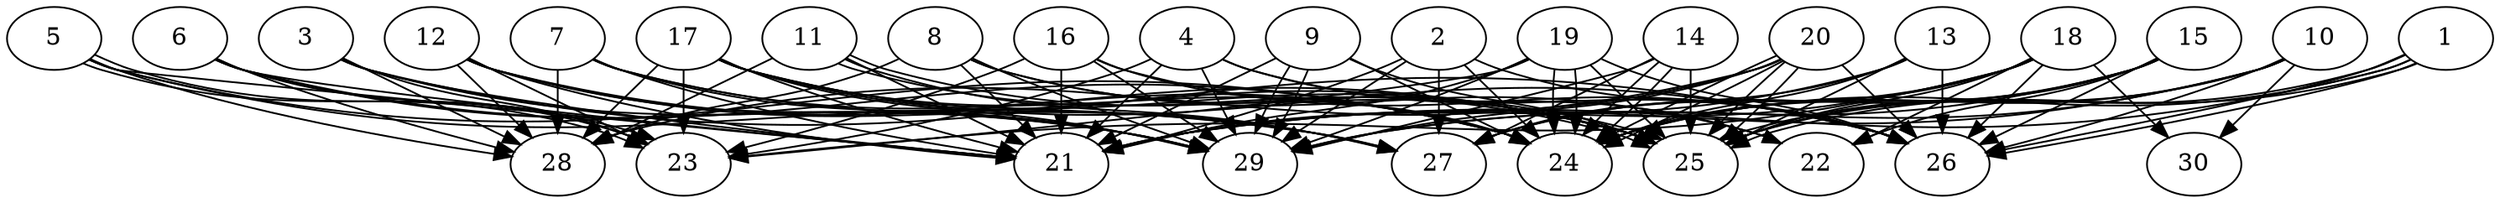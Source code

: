 // DAG automatically generated by daggen at Thu Oct  3 14:04:19 2019
// ./daggen --dot -n 30 --ccr 0.5 --fat 0.9 --regular 0.9 --density 0.9 --mindata 5242880 --maxdata 52428800 
digraph G {
  1 [size="38686720", alpha="0.14", expect_size="19343360"] 
  1 -> 21 [size ="19343360"]
  1 -> 24 [size ="19343360"]
  1 -> 25 [size ="19343360"]
  1 -> 25 [size ="19343360"]
  1 -> 26 [size ="19343360"]
  1 -> 26 [size ="19343360"]
  2 [size="92911616", alpha="0.10", expect_size="46455808"] 
  2 -> 21 [size ="46455808"]
  2 -> 24 [size ="46455808"]
  2 -> 26 [size ="46455808"]
  2 -> 27 [size ="46455808"]
  2 -> 29 [size ="46455808"]
  3 [size="57249792", alpha="0.19", expect_size="28624896"] 
  3 -> 21 [size ="28624896"]
  3 -> 23 [size ="28624896"]
  3 -> 26 [size ="28624896"]
  3 -> 28 [size ="28624896"]
  3 -> 29 [size ="28624896"]
  4 [size="44818432", alpha="0.18", expect_size="22409216"] 
  4 -> 21 [size ="22409216"]
  4 -> 22 [size ="22409216"]
  4 -> 23 [size ="22409216"]
  4 -> 26 [size ="22409216"]
  4 -> 29 [size ="22409216"]
  5 [size="34912256", alpha="0.07", expect_size="17456128"] 
  5 -> 21 [size ="17456128"]
  5 -> 23 [size ="17456128"]
  5 -> 23 [size ="17456128"]
  5 -> 24 [size ="17456128"]
  5 -> 27 [size ="17456128"]
  5 -> 28 [size ="17456128"]
  6 [size="96143360", alpha="0.20", expect_size="48071680"] 
  6 -> 21 [size ="48071680"]
  6 -> 23 [size ="48071680"]
  6 -> 24 [size ="48071680"]
  6 -> 28 [size ="48071680"]
  6 -> 29 [size ="48071680"]
  7 [size="19857408", alpha="0.17", expect_size="9928704"] 
  7 -> 21 [size ="9928704"]
  7 -> 24 [size ="9928704"]
  7 -> 25 [size ="9928704"]
  7 -> 28 [size ="9928704"]
  7 -> 29 [size ="9928704"]
  8 [size="68698112", alpha="0.05", expect_size="34349056"] 
  8 -> 21 [size ="34349056"]
  8 -> 22 [size ="34349056"]
  8 -> 25 [size ="34349056"]
  8 -> 28 [size ="34349056"]
  8 -> 29 [size ="34349056"]
  9 [size="86255616", alpha="0.05", expect_size="43127808"] 
  9 -> 21 [size ="43127808"]
  9 -> 24 [size ="43127808"]
  9 -> 25 [size ="43127808"]
  9 -> 29 [size ="43127808"]
  9 -> 29 [size ="43127808"]
  10 [size="31660032", alpha="0.15", expect_size="15830016"] 
  10 -> 21 [size ="15830016"]
  10 -> 24 [size ="15830016"]
  10 -> 25 [size ="15830016"]
  10 -> 26 [size ="15830016"]
  10 -> 29 [size ="15830016"]
  10 -> 30 [size ="15830016"]
  11 [size="33988608", alpha="0.04", expect_size="16994304"] 
  11 -> 21 [size ="16994304"]
  11 -> 25 [size ="16994304"]
  11 -> 25 [size ="16994304"]
  11 -> 27 [size ="16994304"]
  11 -> 28 [size ="16994304"]
  12 [size="102336512", alpha="0.17", expect_size="51168256"] 
  12 -> 21 [size ="51168256"]
  12 -> 23 [size ="51168256"]
  12 -> 25 [size ="51168256"]
  12 -> 27 [size ="51168256"]
  12 -> 28 [size ="51168256"]
  12 -> 29 [size ="51168256"]
  13 [size="53858304", alpha="0.11", expect_size="26929152"] 
  13 -> 21 [size ="26929152"]
  13 -> 24 [size ="26929152"]
  13 -> 25 [size ="26929152"]
  13 -> 26 [size ="26929152"]
  13 -> 27 [size ="26929152"]
  14 [size="50204672", alpha="0.10", expect_size="25102336"] 
  14 -> 24 [size ="25102336"]
  14 -> 24 [size ="25102336"]
  14 -> 25 [size ="25102336"]
  14 -> 27 [size ="25102336"]
  14 -> 29 [size ="25102336"]
  15 [size="39958528", alpha="0.15", expect_size="19979264"] 
  15 -> 22 [size ="19979264"]
  15 -> 24 [size ="19979264"]
  15 -> 25 [size ="19979264"]
  15 -> 26 [size ="19979264"]
  15 -> 27 [size ="19979264"]
  15 -> 29 [size ="19979264"]
  16 [size="75122688", alpha="0.00", expect_size="37561344"] 
  16 -> 21 [size ="37561344"]
  16 -> 23 [size ="37561344"]
  16 -> 24 [size ="37561344"]
  16 -> 26 [size ="37561344"]
  16 -> 29 [size ="37561344"]
  17 [size="74383360", alpha="0.12", expect_size="37191680"] 
  17 -> 21 [size ="37191680"]
  17 -> 23 [size ="37191680"]
  17 -> 24 [size ="37191680"]
  17 -> 25 [size ="37191680"]
  17 -> 26 [size ="37191680"]
  17 -> 27 [size ="37191680"]
  17 -> 28 [size ="37191680"]
  17 -> 29 [size ="37191680"]
  18 [size="60561408", alpha="0.01", expect_size="30280704"] 
  18 -> 21 [size ="30280704"]
  18 -> 22 [size ="30280704"]
  18 -> 23 [size ="30280704"]
  18 -> 24 [size ="30280704"]
  18 -> 25 [size ="30280704"]
  18 -> 26 [size ="30280704"]
  18 -> 27 [size ="30280704"]
  18 -> 30 [size ="30280704"]
  19 [size="81813504", alpha="0.12", expect_size="40906752"] 
  19 -> 21 [size ="40906752"]
  19 -> 23 [size ="40906752"]
  19 -> 24 [size ="40906752"]
  19 -> 24 [size ="40906752"]
  19 -> 25 [size ="40906752"]
  19 -> 26 [size ="40906752"]
  19 -> 29 [size ="40906752"]
  20 [size="12675072", alpha="0.17", expect_size="6337536"] 
  20 -> 21 [size ="6337536"]
  20 -> 24 [size ="6337536"]
  20 -> 24 [size ="6337536"]
  20 -> 25 [size ="6337536"]
  20 -> 25 [size ="6337536"]
  20 -> 26 [size ="6337536"]
  20 -> 28 [size ="6337536"]
  20 -> 29 [size ="6337536"]
  21 [size="83019776", alpha="0.07", expect_size="41509888"] 
  22 [size="100859904", alpha="0.14", expect_size="50429952"] 
  23 [size="88498176", alpha="0.11", expect_size="44249088"] 
  24 [size="44357632", alpha="0.16", expect_size="22178816"] 
  25 [size="93284352", alpha="0.06", expect_size="46642176"] 
  26 [size="69797888", alpha="0.14", expect_size="34898944"] 
  27 [size="70385664", alpha="0.04", expect_size="35192832"] 
  28 [size="32747520", alpha="0.06", expect_size="16373760"] 
  29 [size="39288832", alpha="0.05", expect_size="19644416"] 
  30 [size="98109440", alpha="0.08", expect_size="49054720"] 
}
